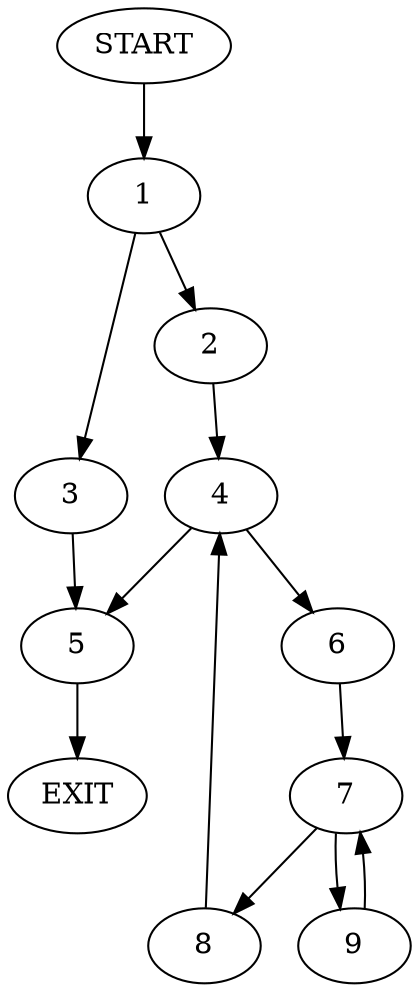 digraph {
0 [label="START"]
10 [label="EXIT"]
0 -> 1
1 -> 2
1 -> 3
2 -> 4
3 -> 5
5 -> 10
4 -> 5
4 -> 6
6 -> 7
7 -> 8
7 -> 9
9 -> 7
8 -> 4
}
